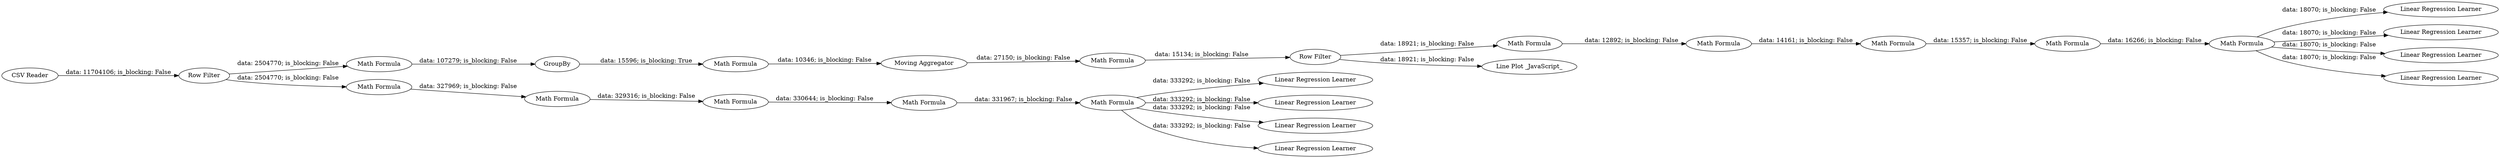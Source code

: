 digraph {
	"-7440922665001523601_17" [label="Row Filter"]
	"-7440922665001523601_22" [label="Math Formula"]
	"-7440922665001523601_5" [label="Math Formula"]
	"-7440922665001523601_25" [label="Linear Regression Learner"]
	"-7440922665001523601_10" [label="Linear Regression Learner"]
	"-7440922665001523601_19" [label="Math Formula"]
	"-7440922665001523601_1" [label="CSV Reader"]
	"-7440922665001523601_18" [label="Line Plot _JavaScript_"]
	"-7440922665001523601_9" [label="Linear Regression Learner"]
	"-7440922665001523601_26" [label="Linear Regression Learner"]
	"-7440922665001523601_7" [label="Math Formula"]
	"-7440922665001523601_12" [label="Math Formula"]
	"-7440922665001523601_15" [label="Moving Aggregator"]
	"-7440922665001523601_20" [label="Math Formula"]
	"-7440922665001523601_21" [label="Math Formula"]
	"-7440922665001523601_13" [label=GroupBy]
	"-7440922665001523601_11" [label="Linear Regression Learner"]
	"-7440922665001523601_24" [label="Linear Regression Learner"]
	"-7440922665001523601_16" [label="Math Formula"]
	"-7440922665001523601_27" [label="Linear Regression Learner"]
	"-7440922665001523601_14" [label="Math Formula"]
	"-7440922665001523601_2" [label="Row Filter"]
	"-7440922665001523601_6" [label="Math Formula"]
	"-7440922665001523601_3" [label="Math Formula"]
	"-7440922665001523601_23" [label="Math Formula"]
	"-7440922665001523601_4" [label="Math Formula"]
	"-7440922665001523601_8" [label="Linear Regression Learner"]
	"-7440922665001523601_23" -> "-7440922665001523601_24" [label="data: 18070; is_blocking: False"]
	"-7440922665001523601_3" -> "-7440922665001523601_4" [label="data: 327969; is_blocking: False"]
	"-7440922665001523601_1" -> "-7440922665001523601_2" [label="data: 11704106; is_blocking: False"]
	"-7440922665001523601_6" -> "-7440922665001523601_7" [label="data: 331967; is_blocking: False"]
	"-7440922665001523601_4" -> "-7440922665001523601_5" [label="data: 329316; is_blocking: False"]
	"-7440922665001523601_20" -> "-7440922665001523601_21" [label="data: 14161; is_blocking: False"]
	"-7440922665001523601_7" -> "-7440922665001523601_11" [label="data: 333292; is_blocking: False"]
	"-7440922665001523601_23" -> "-7440922665001523601_27" [label="data: 18070; is_blocking: False"]
	"-7440922665001523601_19" -> "-7440922665001523601_20" [label="data: 12892; is_blocking: False"]
	"-7440922665001523601_2" -> "-7440922665001523601_12" [label="data: 2504770; is_blocking: False"]
	"-7440922665001523601_2" -> "-7440922665001523601_3" [label="data: 2504770; is_blocking: False"]
	"-7440922665001523601_21" -> "-7440922665001523601_22" [label="data: 15357; is_blocking: False"]
	"-7440922665001523601_7" -> "-7440922665001523601_10" [label="data: 333292; is_blocking: False"]
	"-7440922665001523601_17" -> "-7440922665001523601_18" [label="data: 18921; is_blocking: False"]
	"-7440922665001523601_23" -> "-7440922665001523601_25" [label="data: 18070; is_blocking: False"]
	"-7440922665001523601_23" -> "-7440922665001523601_26" [label="data: 18070; is_blocking: False"]
	"-7440922665001523601_16" -> "-7440922665001523601_17" [label="data: 15134; is_blocking: False"]
	"-7440922665001523601_7" -> "-7440922665001523601_8" [label="data: 333292; is_blocking: False"]
	"-7440922665001523601_7" -> "-7440922665001523601_9" [label="data: 333292; is_blocking: False"]
	"-7440922665001523601_22" -> "-7440922665001523601_23" [label="data: 16266; is_blocking: False"]
	"-7440922665001523601_17" -> "-7440922665001523601_19" [label="data: 18921; is_blocking: False"]
	"-7440922665001523601_15" -> "-7440922665001523601_16" [label="data: 27150; is_blocking: False"]
	"-7440922665001523601_13" -> "-7440922665001523601_14" [label="data: 15596; is_blocking: True"]
	"-7440922665001523601_14" -> "-7440922665001523601_15" [label="data: 10346; is_blocking: False"]
	"-7440922665001523601_12" -> "-7440922665001523601_13" [label="data: 107279; is_blocking: False"]
	"-7440922665001523601_5" -> "-7440922665001523601_6" [label="data: 330644; is_blocking: False"]
	rankdir=LR
}
